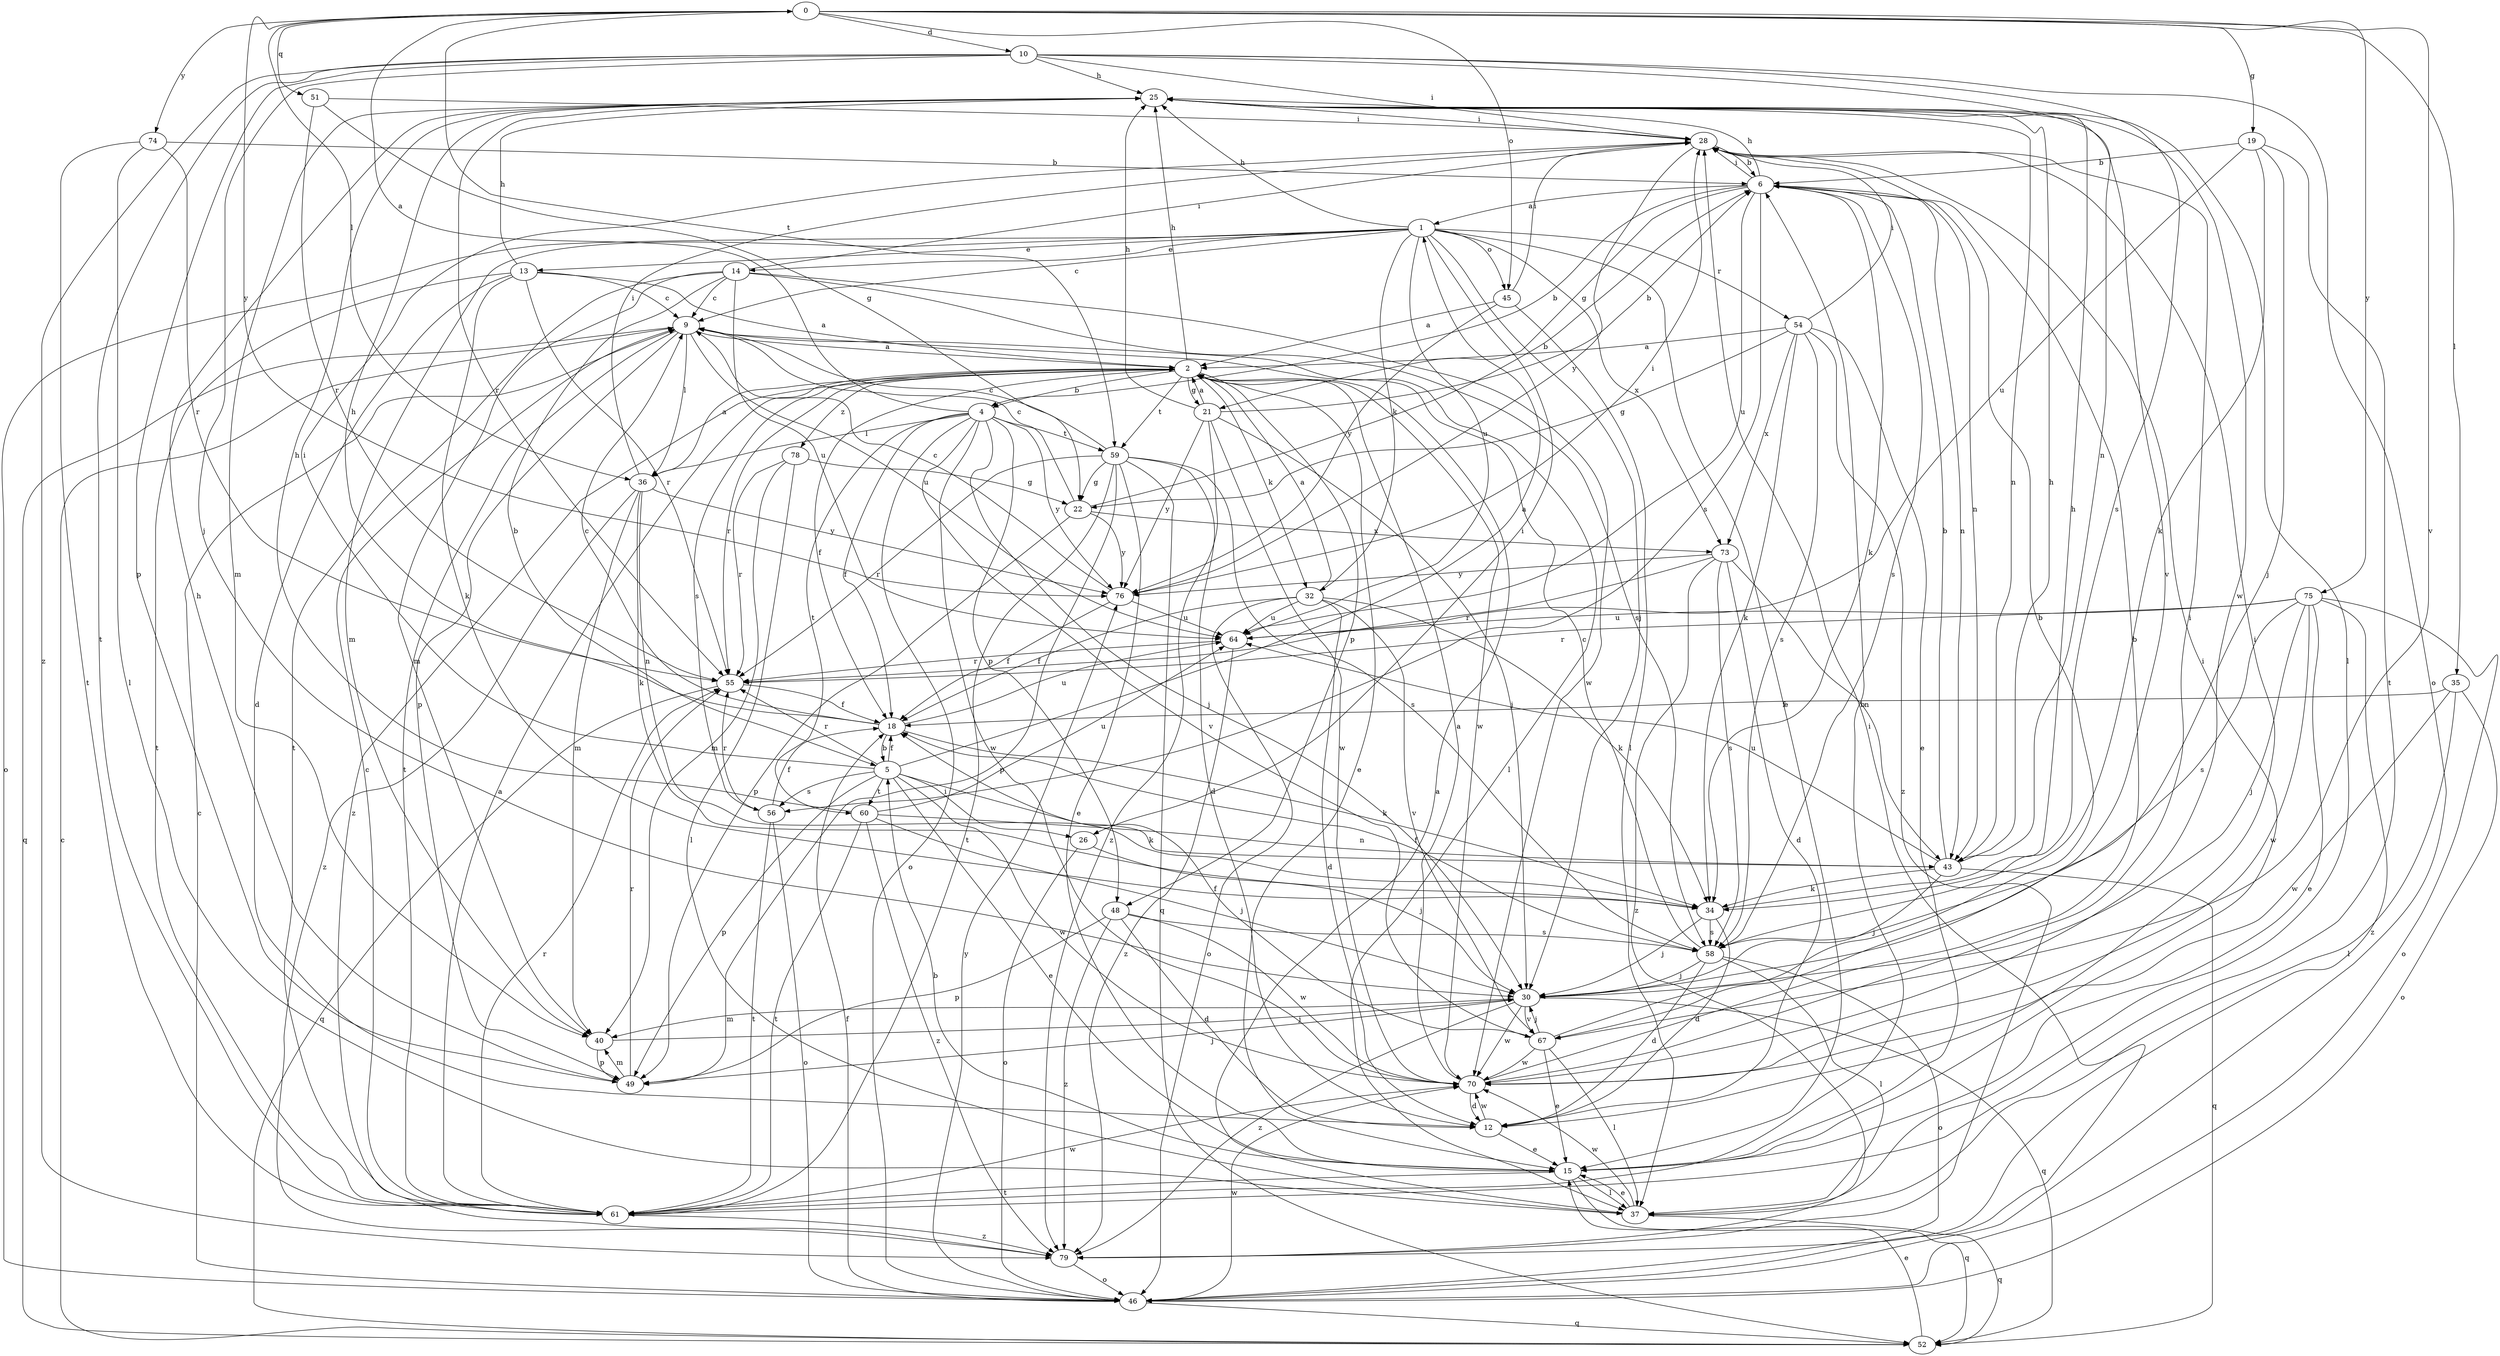 strict digraph  {
0;
1;
2;
4;
5;
6;
9;
10;
12;
13;
14;
15;
18;
19;
21;
22;
25;
26;
28;
30;
32;
34;
35;
36;
37;
40;
43;
45;
46;
48;
49;
51;
52;
54;
55;
56;
58;
59;
60;
61;
64;
67;
70;
73;
74;
75;
76;
78;
79;
0 -> 10  [label=d];
0 -> 19  [label=g];
0 -> 35  [label=l];
0 -> 36  [label=l];
0 -> 45  [label=o];
0 -> 51  [label=q];
0 -> 59  [label=t];
0 -> 67  [label=v];
0 -> 74  [label=y];
0 -> 75  [label=y];
0 -> 76  [label=y];
1 -> 9  [label=c];
1 -> 13  [label=e];
1 -> 14  [label=e];
1 -> 15  [label=e];
1 -> 25  [label=h];
1 -> 26  [label=i];
1 -> 30  [label=j];
1 -> 32  [label=k];
1 -> 40  [label=m];
1 -> 45  [label=o];
1 -> 46  [label=o];
1 -> 54  [label=r];
1 -> 64  [label=u];
1 -> 73  [label=x];
2 -> 4  [label=b];
2 -> 15  [label=e];
2 -> 18  [label=f];
2 -> 21  [label=g];
2 -> 25  [label=h];
2 -> 32  [label=k];
2 -> 48  [label=p];
2 -> 55  [label=r];
2 -> 56  [label=s];
2 -> 59  [label=t];
2 -> 70  [label=w];
2 -> 78  [label=z];
2 -> 79  [label=z];
4 -> 0  [label=a];
4 -> 18  [label=f];
4 -> 30  [label=j];
4 -> 36  [label=l];
4 -> 46  [label=o];
4 -> 48  [label=p];
4 -> 59  [label=t];
4 -> 60  [label=t];
4 -> 67  [label=v];
4 -> 70  [label=w];
4 -> 76  [label=y];
5 -> 1  [label=a];
5 -> 15  [label=e];
5 -> 18  [label=f];
5 -> 26  [label=i];
5 -> 28  [label=i];
5 -> 34  [label=k];
5 -> 49  [label=p];
5 -> 55  [label=r];
5 -> 56  [label=s];
5 -> 60  [label=t];
5 -> 70  [label=w];
6 -> 1  [label=a];
6 -> 4  [label=b];
6 -> 21  [label=g];
6 -> 25  [label=h];
6 -> 28  [label=i];
6 -> 34  [label=k];
6 -> 43  [label=n];
6 -> 56  [label=s];
6 -> 58  [label=s];
6 -> 64  [label=u];
9 -> 2  [label=a];
9 -> 36  [label=l];
9 -> 37  [label=l];
9 -> 49  [label=p];
9 -> 52  [label=q];
9 -> 61  [label=t];
9 -> 64  [label=u];
10 -> 25  [label=h];
10 -> 28  [label=i];
10 -> 30  [label=j];
10 -> 43  [label=n];
10 -> 46  [label=o];
10 -> 49  [label=p];
10 -> 58  [label=s];
10 -> 61  [label=t];
10 -> 79  [label=z];
12 -> 15  [label=e];
12 -> 28  [label=i];
12 -> 70  [label=w];
13 -> 2  [label=a];
13 -> 9  [label=c];
13 -> 12  [label=d];
13 -> 25  [label=h];
13 -> 34  [label=k];
13 -> 55  [label=r];
13 -> 61  [label=t];
14 -> 5  [label=b];
14 -> 9  [label=c];
14 -> 28  [label=i];
14 -> 40  [label=m];
14 -> 58  [label=s];
14 -> 61  [label=t];
14 -> 64  [label=u];
14 -> 70  [label=w];
15 -> 5  [label=b];
15 -> 28  [label=i];
15 -> 37  [label=l];
15 -> 52  [label=q];
15 -> 61  [label=t];
18 -> 5  [label=b];
18 -> 9  [label=c];
18 -> 25  [label=h];
18 -> 34  [label=k];
18 -> 64  [label=u];
19 -> 6  [label=b];
19 -> 30  [label=j];
19 -> 34  [label=k];
19 -> 61  [label=t];
19 -> 64  [label=u];
21 -> 2  [label=a];
21 -> 6  [label=b];
21 -> 25  [label=h];
21 -> 30  [label=j];
21 -> 70  [label=w];
21 -> 76  [label=y];
21 -> 79  [label=z];
22 -> 6  [label=b];
22 -> 9  [label=c];
22 -> 49  [label=p];
22 -> 73  [label=x];
22 -> 76  [label=y];
25 -> 28  [label=i];
25 -> 37  [label=l];
25 -> 40  [label=m];
25 -> 43  [label=n];
25 -> 55  [label=r];
25 -> 67  [label=v];
25 -> 70  [label=w];
26 -> 30  [label=j];
26 -> 46  [label=o];
28 -> 6  [label=b];
28 -> 43  [label=n];
28 -> 76  [label=y];
30 -> 40  [label=m];
30 -> 52  [label=q];
30 -> 67  [label=v];
30 -> 70  [label=w];
30 -> 79  [label=z];
32 -> 2  [label=a];
32 -> 12  [label=d];
32 -> 18  [label=f];
32 -> 34  [label=k];
32 -> 46  [label=o];
32 -> 64  [label=u];
32 -> 67  [label=v];
34 -> 12  [label=d];
34 -> 25  [label=h];
34 -> 30  [label=j];
34 -> 58  [label=s];
35 -> 18  [label=f];
35 -> 37  [label=l];
35 -> 46  [label=o];
35 -> 70  [label=w];
36 -> 2  [label=a];
36 -> 28  [label=i];
36 -> 34  [label=k];
36 -> 40  [label=m];
36 -> 43  [label=n];
36 -> 76  [label=y];
36 -> 79  [label=z];
37 -> 2  [label=a];
37 -> 15  [label=e];
37 -> 52  [label=q];
37 -> 70  [label=w];
40 -> 30  [label=j];
40 -> 49  [label=p];
43 -> 6  [label=b];
43 -> 25  [label=h];
43 -> 30  [label=j];
43 -> 34  [label=k];
43 -> 52  [label=q];
43 -> 64  [label=u];
45 -> 2  [label=a];
45 -> 28  [label=i];
45 -> 37  [label=l];
45 -> 76  [label=y];
46 -> 9  [label=c];
46 -> 18  [label=f];
46 -> 28  [label=i];
46 -> 52  [label=q];
46 -> 70  [label=w];
46 -> 76  [label=y];
48 -> 12  [label=d];
48 -> 49  [label=p];
48 -> 58  [label=s];
48 -> 70  [label=w];
48 -> 79  [label=z];
49 -> 25  [label=h];
49 -> 30  [label=j];
49 -> 40  [label=m];
49 -> 55  [label=r];
51 -> 22  [label=g];
51 -> 28  [label=i];
51 -> 55  [label=r];
52 -> 9  [label=c];
52 -> 15  [label=e];
54 -> 2  [label=a];
54 -> 15  [label=e];
54 -> 22  [label=g];
54 -> 28  [label=i];
54 -> 34  [label=k];
54 -> 58  [label=s];
54 -> 73  [label=x];
54 -> 79  [label=z];
55 -> 18  [label=f];
55 -> 52  [label=q];
56 -> 18  [label=f];
56 -> 46  [label=o];
56 -> 55  [label=r];
56 -> 61  [label=t];
58 -> 9  [label=c];
58 -> 12  [label=d];
58 -> 18  [label=f];
58 -> 30  [label=j];
58 -> 37  [label=l];
58 -> 46  [label=o];
59 -> 9  [label=c];
59 -> 12  [label=d];
59 -> 15  [label=e];
59 -> 22  [label=g];
59 -> 49  [label=p];
59 -> 52  [label=q];
59 -> 55  [label=r];
59 -> 58  [label=s];
59 -> 61  [label=t];
60 -> 25  [label=h];
60 -> 30  [label=j];
60 -> 43  [label=n];
60 -> 61  [label=t];
60 -> 64  [label=u];
60 -> 79  [label=z];
61 -> 2  [label=a];
61 -> 6  [label=b];
61 -> 9  [label=c];
61 -> 55  [label=r];
61 -> 70  [label=w];
61 -> 79  [label=z];
64 -> 55  [label=r];
64 -> 79  [label=z];
67 -> 6  [label=b];
67 -> 15  [label=e];
67 -> 18  [label=f];
67 -> 30  [label=j];
67 -> 37  [label=l];
67 -> 70  [label=w];
70 -> 2  [label=a];
70 -> 6  [label=b];
70 -> 12  [label=d];
70 -> 28  [label=i];
73 -> 12  [label=d];
73 -> 43  [label=n];
73 -> 55  [label=r];
73 -> 58  [label=s];
73 -> 76  [label=y];
73 -> 79  [label=z];
74 -> 6  [label=b];
74 -> 37  [label=l];
74 -> 55  [label=r];
74 -> 61  [label=t];
75 -> 15  [label=e];
75 -> 30  [label=j];
75 -> 46  [label=o];
75 -> 55  [label=r];
75 -> 58  [label=s];
75 -> 64  [label=u];
75 -> 70  [label=w];
75 -> 79  [label=z];
76 -> 9  [label=c];
76 -> 18  [label=f];
76 -> 28  [label=i];
76 -> 64  [label=u];
78 -> 22  [label=g];
78 -> 37  [label=l];
78 -> 40  [label=m];
78 -> 55  [label=r];
79 -> 46  [label=o];
}
